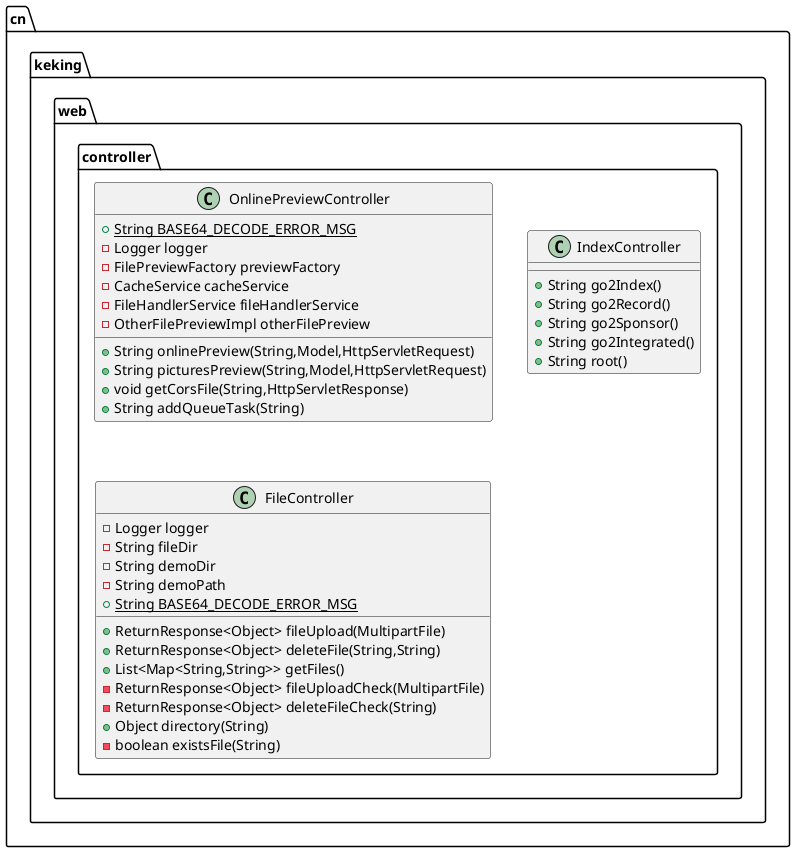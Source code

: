 @startuml
class cn.keking.web.controller.OnlinePreviewController {
+ {static} String BASE64_DECODE_ERROR_MSG
- Logger logger
- FilePreviewFactory previewFactory
- CacheService cacheService
- FileHandlerService fileHandlerService
- OtherFilePreviewImpl otherFilePreview
+ String onlinePreview(String,Model,HttpServletRequest)
+ String picturesPreview(String,Model,HttpServletRequest)
+ void getCorsFile(String,HttpServletResponse)
+ String addQueueTask(String)
}
class cn.keking.web.controller.IndexController {
+ String go2Index()
+ String go2Record()
+ String go2Sponsor()
+ String go2Integrated()
+ String root()
}
class cn.keking.web.controller.FileController {
- Logger logger
- String fileDir
- String demoDir
- String demoPath
+ {static} String BASE64_DECODE_ERROR_MSG
+ ReturnResponse<Object> fileUpload(MultipartFile)
+ ReturnResponse<Object> deleteFile(String,String)
+ List<Map<String,String>> getFiles()
- ReturnResponse<Object> fileUploadCheck(MultipartFile)
- ReturnResponse<Object> deleteFileCheck(String)
+ Object directory(String)
- boolean existsFile(String)
}
@enduml